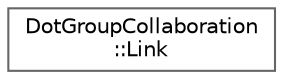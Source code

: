 digraph "Graphical Class Hierarchy"
{
 // INTERACTIVE_SVG=YES
 // LATEX_PDF_SIZE
  bgcolor="transparent";
  edge [fontname=Helvetica,fontsize=10,labelfontname=Helvetica,labelfontsize=10];
  node [fontname=Helvetica,fontsize=10,shape=box,height=0.2,width=0.4];
  rankdir="LR";
  Node0 [label="DotGroupCollaboration\l::Link",height=0.2,width=0.4,color="grey40", fillcolor="white", style="filled",URL="$d8/dcb/struct_dot_group_collaboration_1_1_link.html",tooltip=" "];
}
